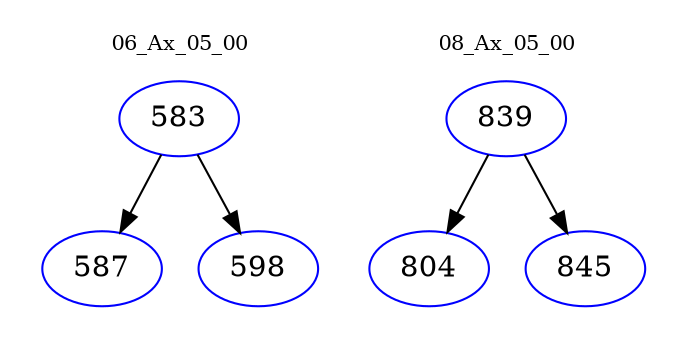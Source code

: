 digraph{
subgraph cluster_0 {
color = white
label = "06_Ax_05_00";
fontsize=10;
T0_583 [label="583", color="blue"]
T0_583 -> T0_587 [color="black"]
T0_587 [label="587", color="blue"]
T0_583 -> T0_598 [color="black"]
T0_598 [label="598", color="blue"]
}
subgraph cluster_1 {
color = white
label = "08_Ax_05_00";
fontsize=10;
T1_839 [label="839", color="blue"]
T1_839 -> T1_804 [color="black"]
T1_804 [label="804", color="blue"]
T1_839 -> T1_845 [color="black"]
T1_845 [label="845", color="blue"]
}
}
